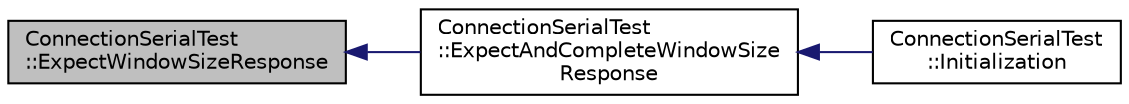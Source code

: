 digraph "ConnectionSerialTest::ExpectWindowSizeResponse"
{
 // INTERACTIVE_SVG=YES
  edge [fontname="Helvetica",fontsize="10",labelfontname="Helvetica",labelfontsize="10"];
  node [fontname="Helvetica",fontsize="10",shape=record];
  rankdir="LR";
  Node44 [label="ConnectionSerialTest\l::ExpectWindowSizeResponse",height=0.2,width=0.4,color="black", fillcolor="grey75", style="filled", fontcolor="black"];
  Node44 -> Node45 [dir="back",color="midnightblue",fontsize="10",style="solid",fontname="Helvetica"];
  Node45 [label="ConnectionSerialTest\l::ExpectAndCompleteWindowSize\lResponse",height=0.2,width=0.4,color="black", fillcolor="white", style="filled",URL="$d9/d48/class_connection_serial_test.html#a08926cd02149aa43b0a9c0beb70ef6de"];
  Node45 -> Node46 [dir="back",color="midnightblue",fontsize="10",style="solid",fontname="Helvetica"];
  Node46 [label="ConnectionSerialTest\l::Initialization",height=0.2,width=0.4,color="black", fillcolor="white", style="filled",URL="$d9/d48/class_connection_serial_test.html#a26fb3b0e6062367281e961eb4ebb19db"];
}
